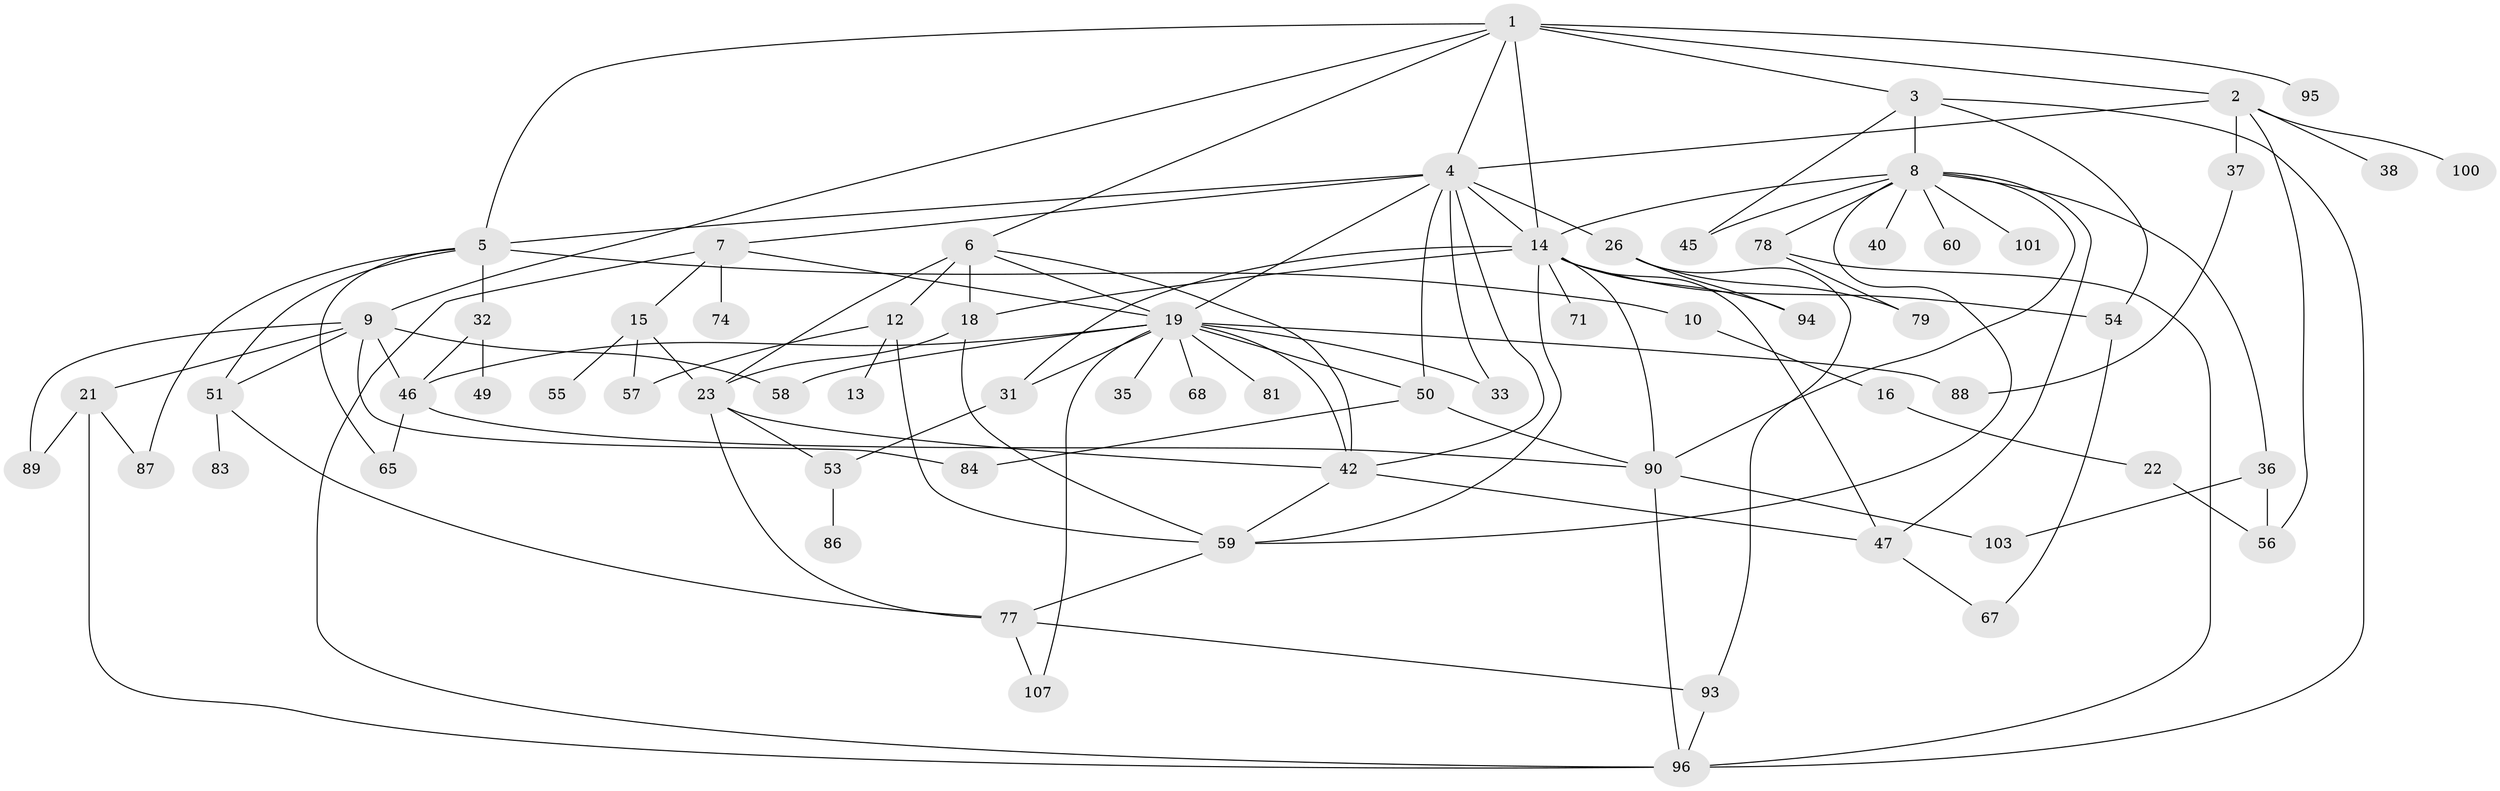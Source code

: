 // original degree distribution, {8: 0.02631578947368421, 6: 0.05263157894736842, 5: 0.07017543859649122, 7: 0.02631578947368421, 2: 0.3333333333333333, 3: 0.19298245614035087, 1: 0.18421052631578946, 4: 0.11403508771929824}
// Generated by graph-tools (version 1.1) at 2025/17/03/04/25 18:17:02]
// undirected, 68 vertices, 119 edges
graph export_dot {
graph [start="1"]
  node [color=gray90,style=filled];
  1;
  2;
  3;
  4 [super="+34+17"];
  5 [super="+29"];
  6 [super="+11+25+69"];
  7;
  8 [super="+20+43"];
  9 [super="+39+24+102+64"];
  10;
  12;
  13;
  14 [super="+62+52"];
  15;
  16;
  18 [super="+63"];
  19 [super="+27+114+28+75"];
  21 [super="+85"];
  22 [super="+30"];
  23 [super="+80+72"];
  26;
  31;
  32;
  33 [super="+41"];
  35;
  36;
  37;
  38 [super="+99"];
  40;
  42 [super="+76"];
  45;
  46 [super="+70"];
  47 [super="+48"];
  49;
  50;
  51;
  53;
  54;
  55;
  56;
  57 [super="+111"];
  58;
  59 [super="+109"];
  60;
  65;
  67;
  68;
  71;
  74;
  77;
  78;
  79;
  81;
  83;
  84;
  86;
  87;
  88;
  89;
  90 [super="+98"];
  93;
  94;
  95;
  96;
  100;
  101;
  103;
  107;
  1 -- 2;
  1 -- 3;
  1 -- 4;
  1 -- 5;
  1 -- 6;
  1 -- 9;
  1 -- 95;
  1 -- 14;
  2 -- 37;
  2 -- 38;
  2 -- 100;
  2 -- 56;
  2 -- 4;
  3 -- 8;
  3 -- 45;
  3 -- 54;
  3 -- 96;
  4 -- 7;
  4 -- 14;
  4 -- 42;
  4 -- 19;
  4 -- 33;
  4 -- 50;
  4 -- 5;
  4 -- 26;
  5 -- 10;
  5 -- 32;
  5 -- 51;
  5 -- 65;
  5 -- 87;
  6 -- 18;
  6 -- 12 [weight=2];
  6 -- 42;
  6 -- 19;
  6 -- 23;
  7 -- 15;
  7 -- 19;
  7 -- 74;
  7 -- 96;
  8 -- 36;
  8 -- 40;
  8 -- 101;
  8 -- 90;
  8 -- 60;
  8 -- 45;
  8 -- 59;
  8 -- 78;
  8 -- 14;
  8 -- 47;
  9 -- 21;
  9 -- 58;
  9 -- 51;
  9 -- 89;
  9 -- 46;
  9 -- 84;
  10 -- 16;
  12 -- 13;
  12 -- 57;
  12 -- 59;
  14 -- 31;
  14 -- 94;
  14 -- 71;
  14 -- 54;
  14 -- 59;
  14 -- 18;
  14 -- 90;
  14 -- 47;
  15 -- 55;
  15 -- 57;
  15 -- 23;
  16 -- 22;
  18 -- 23;
  18 -- 59;
  19 -- 68;
  19 -- 107;
  19 -- 81;
  19 -- 35;
  19 -- 50;
  19 -- 33;
  19 -- 58;
  19 -- 46;
  19 -- 31;
  19 -- 88;
  19 -- 42;
  21 -- 87;
  21 -- 96;
  21 -- 89;
  22 -- 56;
  23 -- 53;
  23 -- 77;
  23 -- 42;
  26 -- 79;
  26 -- 93;
  26 -- 94;
  31 -- 53;
  32 -- 49;
  32 -- 46;
  36 -- 103;
  36 -- 56;
  37 -- 88;
  42 -- 59;
  42 -- 47;
  46 -- 90 [weight=2];
  46 -- 65;
  47 -- 67;
  50 -- 84;
  50 -- 90;
  51 -- 83;
  51 -- 77;
  53 -- 86;
  54 -- 67;
  59 -- 77;
  77 -- 107;
  77 -- 93;
  78 -- 96;
  78 -- 79;
  90 -- 96;
  90 -- 103;
  93 -- 96;
}
